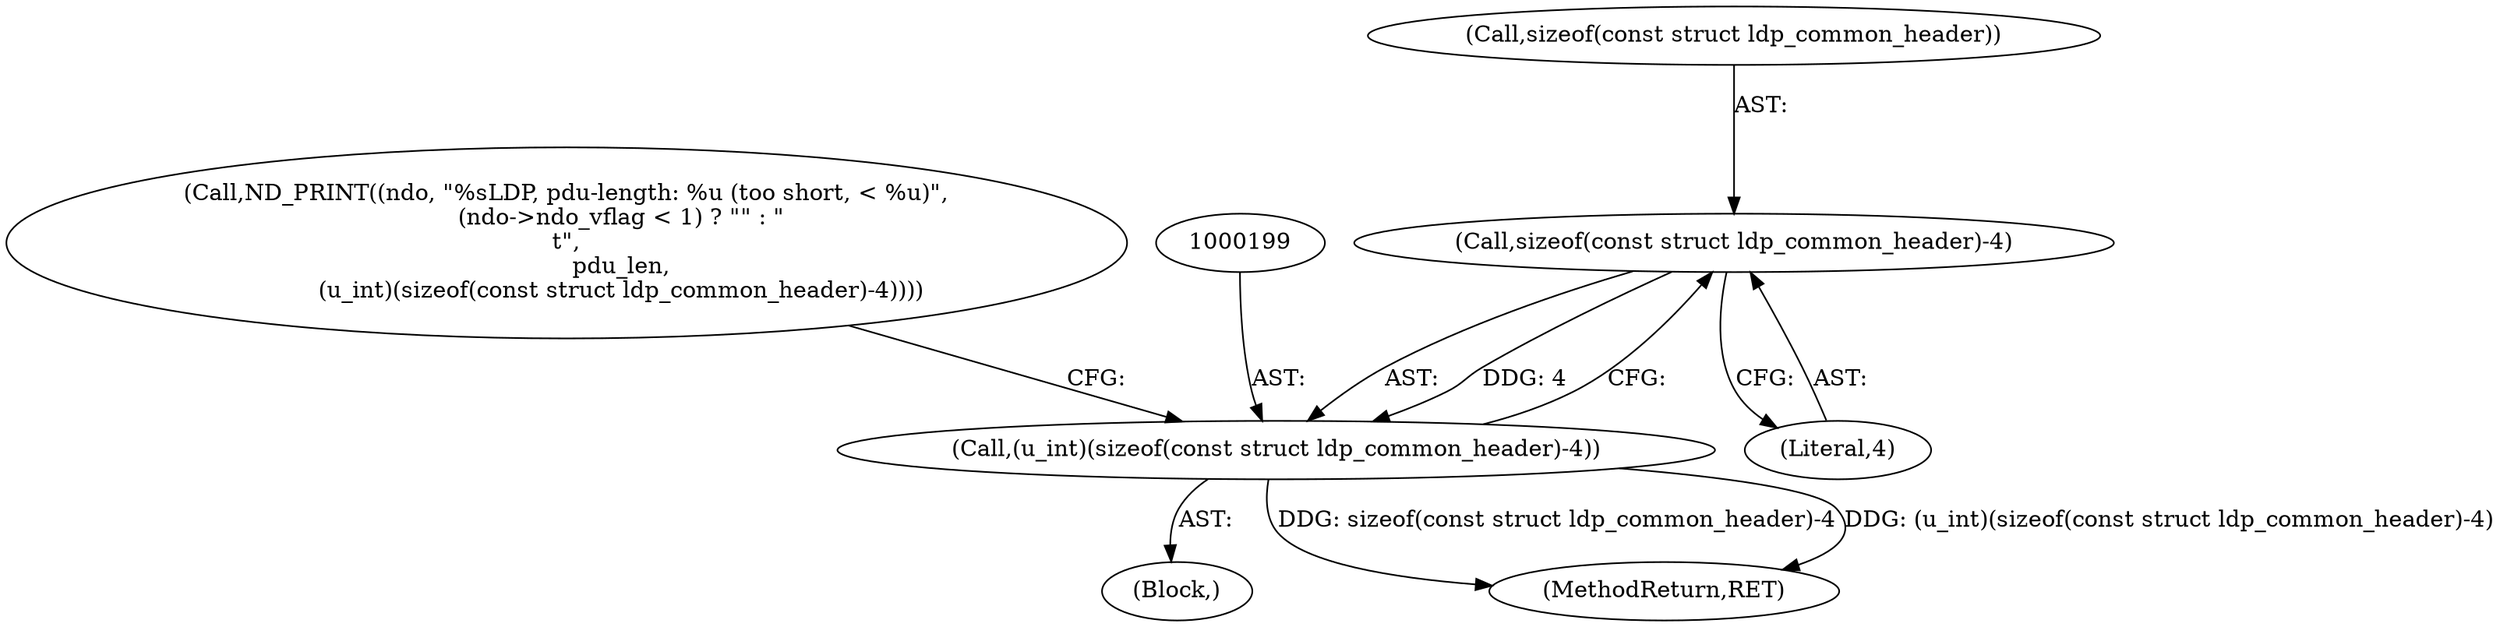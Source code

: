 digraph "0_tcpdump_aa5c6b710dfd8020d2c908d6b3bd41f1da719b3b@API" {
"1000200" [label="(Call,sizeof(const struct ldp_common_header)-4)"];
"1000198" [label="(Call,(u_int)(sizeof(const struct ldp_common_header)-4))"];
"1000182" [label="(Call,ND_PRINT((ndo, \"%sLDP, pdu-length: %u (too short, < %u)\",\n               (ndo->ndo_vflag < 1) ? \"\" : \"\n\t\",\n               pdu_len,\n               (u_int)(sizeof(const struct ldp_common_header)-4))))"];
"1000196" [label="(Block,)"];
"1000455" [label="(MethodReturn,RET)"];
"1000200" [label="(Call,sizeof(const struct ldp_common_header)-4)"];
"1000201" [label="(Call,sizeof(const struct ldp_common_header))"];
"1000198" [label="(Call,(u_int)(sizeof(const struct ldp_common_header)-4))"];
"1000203" [label="(Literal,4)"];
"1000200" -> "1000198"  [label="AST: "];
"1000200" -> "1000203"  [label="CFG: "];
"1000201" -> "1000200"  [label="AST: "];
"1000203" -> "1000200"  [label="AST: "];
"1000198" -> "1000200"  [label="CFG: "];
"1000200" -> "1000198"  [label="DDG: 4"];
"1000198" -> "1000196"  [label="AST: "];
"1000199" -> "1000198"  [label="AST: "];
"1000182" -> "1000198"  [label="CFG: "];
"1000198" -> "1000455"  [label="DDG: sizeof(const struct ldp_common_header)-4"];
"1000198" -> "1000455"  [label="DDG: (u_int)(sizeof(const struct ldp_common_header)-4)"];
}
